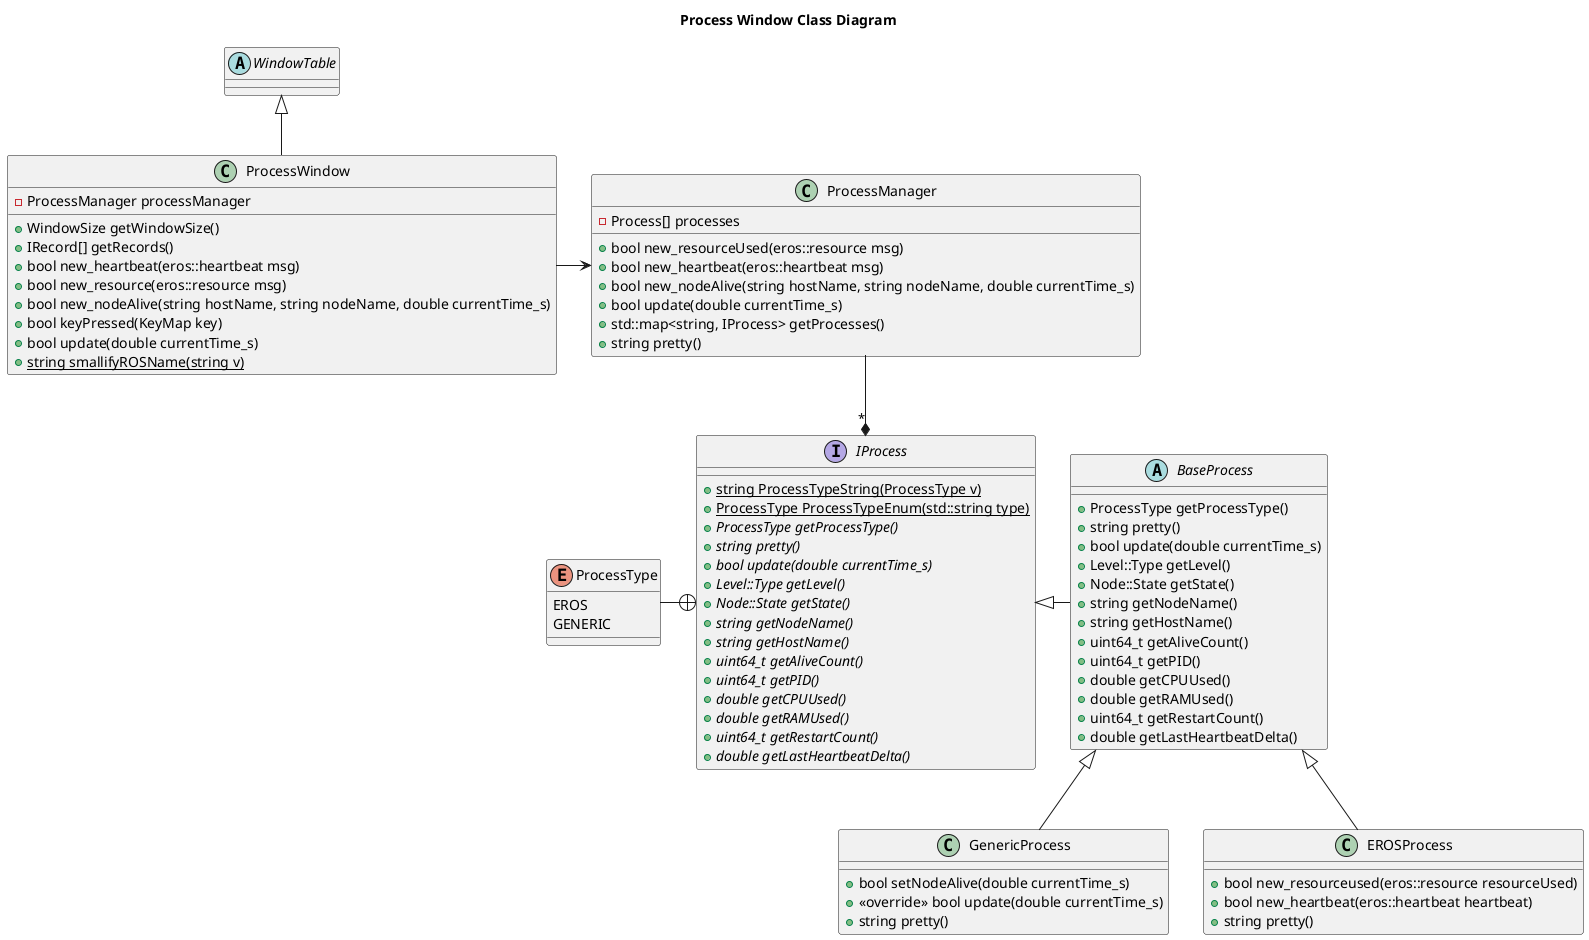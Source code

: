 @startuml
title "Process Window Class Diagram"
abstract WindowTable {
    
}
class ProcessWindow {
    +WindowSize getWindowSize()
    +IRecord[] getRecords()
    +bool new_heartbeat(eros::heartbeat msg)
    +bool new_resource(eros::resource msg)
    +bool new_nodeAlive(string hostName, string nodeName, double currentTime_s)
    +bool keyPressed(KeyMap key)
    +bool update(double currentTime_s)
    +{static} string smallifyROSName(string v)
    -ProcessManager processManager
}
WindowTable <|-- ProcessWindow
class ProcessManager {
    +bool new_resourceUsed(eros::resource msg)
    +bool new_heartbeat(eros::heartbeat msg)
    +bool new_nodeAlive(string hostName, string nodeName, double currentTime_s)
    +bool update(double currentTime_s)
    +std::map<string, IProcess> getProcesses()
    +string pretty()

    -Process[] processes
}
ProcessWindow -> ProcessManager
enum ProcessType {
    EROS
    GENERIC
}
ProcessType -+ IProcess
interface IProcess {

    +{static} string ProcessTypeString(ProcessType v)
    +{static} ProcessType ProcessTypeEnum(std::string type)  
    +{abstract} ProcessType getProcessType()
    +{abstract} string pretty()
    +{abstract} bool update(double currentTime_s)
    +{abstract} Level::Type getLevel()
    +{abstract} Node::State getState() 
    +{abstract} string getNodeName()
    +{abstract} string getHostName()
    +{abstract} uint64_t getAliveCount()
    +{abstract} uint64_t getPID()
    +{abstract} double getCPUUsed()
    +{abstract} double getRAMUsed() 
    +{abstract} uint64_t getRestartCount() 
    +{abstract} double getLastHeartbeatDelta() 

}
ProcessManager --* "*" IProcess
abstract BaseProcess {
    +ProcessType getProcessType()
    +string pretty()
    +bool update(double currentTime_s)
    +Level::Type getLevel()
    +Node::State getState() 
    +string getNodeName()
    +string getHostName()
    +uint64_t getAliveCount()
    +uint64_t getPID()
    +double getCPUUsed()
    +double getRAMUsed() 
    +uint64_t getRestartCount() 
    +double getLastHeartbeatDelta()
}
IProcess <|- BaseProcess
class GenericProcess {
    +bool setNodeAlive(double currentTime_s)
    +<<override>> bool update(double currentTime_s)
    +string pretty()

}
class EROSProcess {
    +bool new_resourceused(eros::resource resourceUsed)
    +bool new_heartbeat(eros::heartbeat heartbeat)
    +string pretty()

}
BaseProcess <|-- GenericProcess
BaseProcess <|-- EROSProcess

@enduml